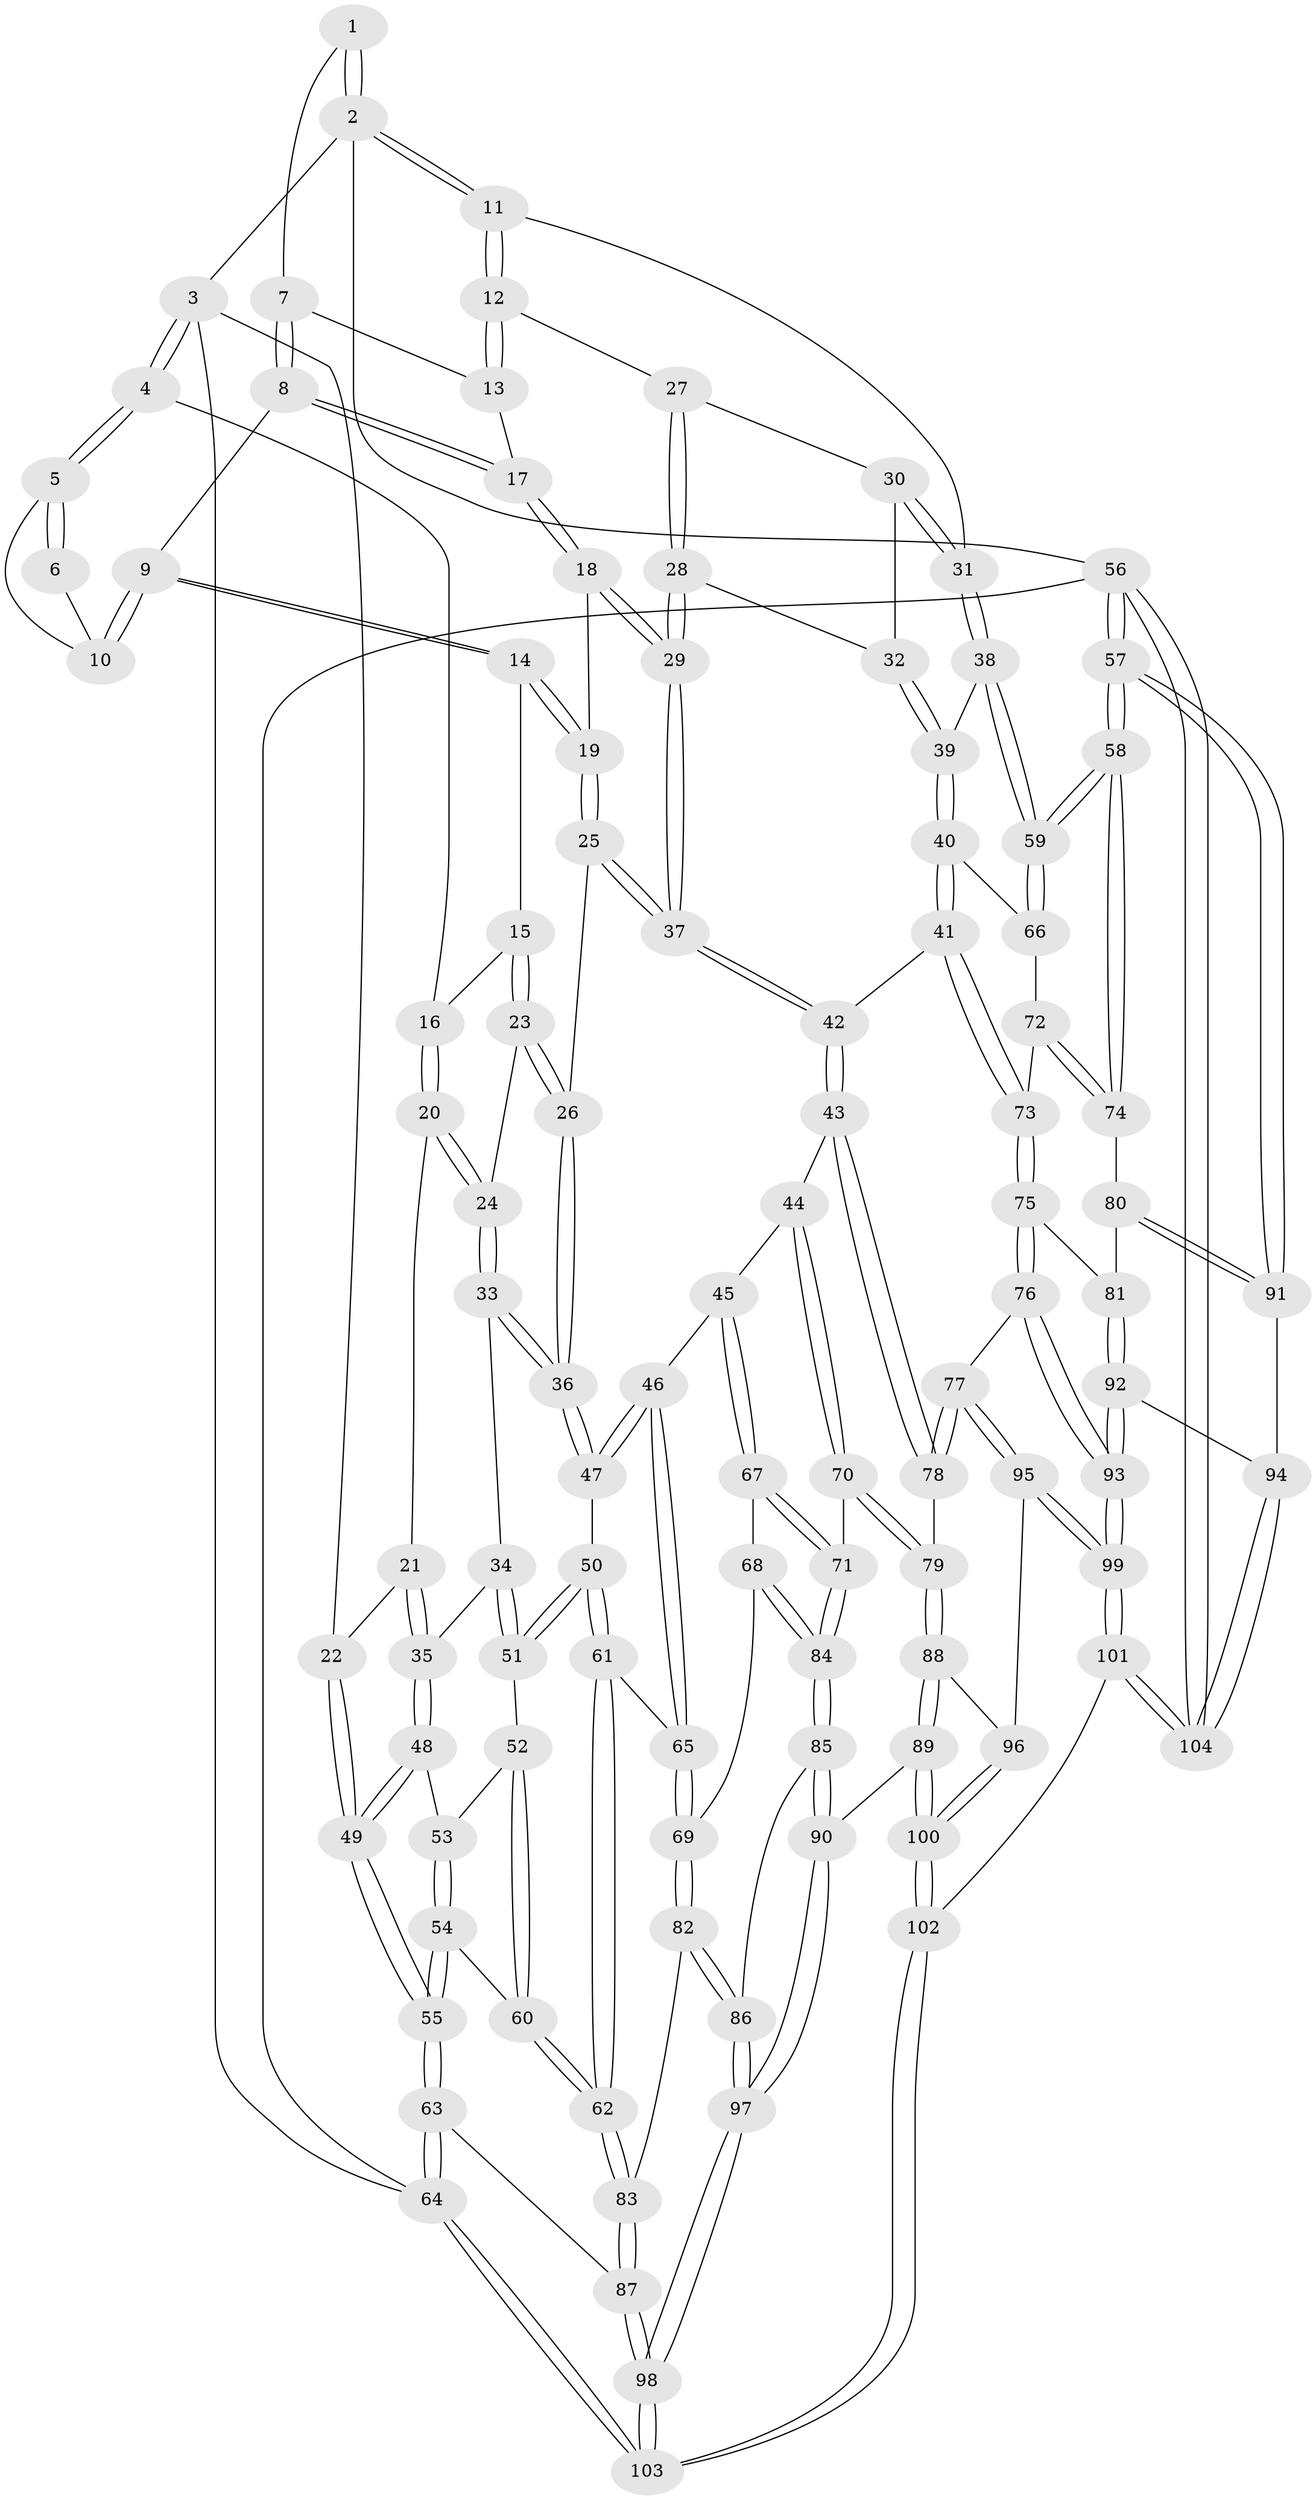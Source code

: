 // Generated by graph-tools (version 1.1) at 2025/50/03/09/25 03:50:59]
// undirected, 104 vertices, 257 edges
graph export_dot {
graph [start="1"]
  node [color=gray90,style=filled];
  1 [pos="+0.7414587738660307+0"];
  2 [pos="+1+0"];
  3 [pos="+0+0"];
  4 [pos="+0.2152631248137622+0"];
  5 [pos="+0.26588624264071237+0"];
  6 [pos="+0.5469129177588159+0"];
  7 [pos="+0.7321298821997194+0"];
  8 [pos="+0.5421383358515371+0.08996092265209052"];
  9 [pos="+0.5387903002807206+0.08885807525694175"];
  10 [pos="+0.5359862757137208+0.04231617987283178"];
  11 [pos="+1+0"];
  12 [pos="+0.7582183000483742+0.12952524261496265"];
  13 [pos="+0.6964074437821656+0.06187595464879809"];
  14 [pos="+0.4685443323816407+0.09752787236164968"];
  15 [pos="+0.2951489351130206+0"];
  16 [pos="+0.26141686188603713+0"];
  17 [pos="+0.5913104951431715+0.11887728769836081"];
  18 [pos="+0.5966166472578501+0.1712791474712797"];
  19 [pos="+0.4569458905417417+0.22476064479954222"];
  20 [pos="+0.1322448973970242+0.196801605695923"];
  21 [pos="+0.11371304278032338+0.20015838671536595"];
  22 [pos="+0+0"];
  23 [pos="+0.30704323893766183+0.1536672515738898"];
  24 [pos="+0.17867456913695814+0.23703144389441827"];
  25 [pos="+0.4280476318781006+0.28911912939620965"];
  26 [pos="+0.3681122174270254+0.3043666216513232"];
  27 [pos="+0.7636323385599261+0.14515186359842414"];
  28 [pos="+0.7208868048047814+0.28205388925284014"];
  29 [pos="+0.6596886009548606+0.3130177067808932"];
  30 [pos="+0.8543903961935418+0.156598349028918"];
  31 [pos="+1+0"];
  32 [pos="+0.8526700419034771+0.3064364528848526"];
  33 [pos="+0.22036440851872993+0.347947966465481"];
  34 [pos="+0.04323685130600871+0.36989688464777193"];
  35 [pos="+0.027676279858831043+0.36531483913626944"];
  36 [pos="+0.3044715221844624+0.38633906027797665"];
  37 [pos="+0.6293733504953826+0.3595502532555739"];
  38 [pos="+1+0.2764818636538614"];
  39 [pos="+0.9549845111510654+0.3544004127556606"];
  40 [pos="+0.8487197316076024+0.5035961885016779"];
  41 [pos="+0.8437313564579328+0.50999402783876"];
  42 [pos="+0.6342903049748689+0.4551360332123089"];
  43 [pos="+0.6165285038306363+0.48181458731471616"];
  44 [pos="+0.5006397479153373+0.5082027336689434"];
  45 [pos="+0.35745568428391944+0.4862648570128161"];
  46 [pos="+0.33434949730966645+0.4622559423369424"];
  47 [pos="+0.308536450893091+0.4256872212632398"];
  48 [pos="+0+0.3702086682099219"];
  49 [pos="+0+0.34135719788621005"];
  50 [pos="+0.1780349334114058+0.5161798657284711"];
  51 [pos="+0.11772148827943738+0.4879369960648211"];
  52 [pos="+0.08042892538413023+0.518722710657633"];
  53 [pos="+0.022829516222548925+0.49376343744479323"];
  54 [pos="+0.036552277129033896+0.6287127678775578"];
  55 [pos="+0+0.6589556173688731"];
  56 [pos="+1+1"];
  57 [pos="+1+0.8374609770060584"];
  58 [pos="+1+0.6196747113181819"];
  59 [pos="+1+0.4882392396935342"];
  60 [pos="+0.039143655985289086+0.6290557461506733"];
  61 [pos="+0.17283549040142915+0.5397445199612033"];
  62 [pos="+0.09473171244851035+0.6514633927328533"];
  63 [pos="+0+0.7316279083721118"];
  64 [pos="+0+1"];
  65 [pos="+0.23737953690743444+0.6122258757253056"];
  66 [pos="+1+0.5374831453826062"];
  67 [pos="+0.35753593357043745+0.5283808506578349"];
  68 [pos="+0.2566037402527589+0.6510070595583217"];
  69 [pos="+0.24394919297265794+0.652120297931938"];
  70 [pos="+0.45971730485320556+0.6824966253439535"];
  71 [pos="+0.38832761634552093+0.6751616666491592"];
  72 [pos="+0.9414047528747207+0.5762695881071997"];
  73 [pos="+0.8471504596028747+0.5232052013119914"];
  74 [pos="+0.9638103514193241+0.6295437928564954"];
  75 [pos="+0.8291835583688125+0.6084660671642533"];
  76 [pos="+0.7289769614386812+0.7094691987341308"];
  77 [pos="+0.651967118861656+0.6725727113484847"];
  78 [pos="+0.6340754758591532+0.6520499282062014"];
  79 [pos="+0.48355679114018846+0.6970125392755858"];
  80 [pos="+0.9296973275904333+0.7021686092208327"];
  81 [pos="+0.925994770577468+0.7025419913406588"];
  82 [pos="+0.18919599916859053+0.7025834360165394"];
  83 [pos="+0.10717456372226915+0.6684739352896478"];
  84 [pos="+0.37481774443171567+0.6861045275858147"];
  85 [pos="+0.3360249337942601+0.7736403749987424"];
  86 [pos="+0.21050700754936413+0.749330587118319"];
  87 [pos="+0.06611549734777836+0.7780435081454834"];
  88 [pos="+0.49557023721895627+0.8077417890109391"];
  89 [pos="+0.3692682336132924+0.8484650505450881"];
  90 [pos="+0.35996720891223893+0.8437003847064708"];
  91 [pos="+1+0.8065995702941446"];
  92 [pos="+0.7968765973370253+0.831301606286242"];
  93 [pos="+0.7879810689625424+0.8323229072827854"];
  94 [pos="+0.8823014456057042+0.8580594192677817"];
  95 [pos="+0.5688491274789722+0.8325180294825106"];
  96 [pos="+0.5383175987593164+0.8378276999011202"];
  97 [pos="+0.13411881530589223+0.9760494518676591"];
  98 [pos="+0.12732592832023873+0.9844248699687572"];
  99 [pos="+0.7346524217182915+0.912524178838078"];
  100 [pos="+0.47729204399041136+1"];
  101 [pos="+0.6972632100431727+1"];
  102 [pos="+0.48478811993159826+1"];
  103 [pos="+0+1"];
  104 [pos="+1+1"];
  1 -- 2;
  1 -- 2;
  1 -- 7;
  2 -- 3;
  2 -- 11;
  2 -- 11;
  2 -- 56;
  3 -- 4;
  3 -- 4;
  3 -- 22;
  3 -- 64;
  4 -- 5;
  4 -- 5;
  4 -- 16;
  5 -- 6;
  5 -- 6;
  5 -- 10;
  6 -- 10;
  7 -- 8;
  7 -- 8;
  7 -- 13;
  8 -- 9;
  8 -- 17;
  8 -- 17;
  9 -- 10;
  9 -- 10;
  9 -- 14;
  9 -- 14;
  11 -- 12;
  11 -- 12;
  11 -- 31;
  12 -- 13;
  12 -- 13;
  12 -- 27;
  13 -- 17;
  14 -- 15;
  14 -- 19;
  14 -- 19;
  15 -- 16;
  15 -- 23;
  15 -- 23;
  16 -- 20;
  16 -- 20;
  17 -- 18;
  17 -- 18;
  18 -- 19;
  18 -- 29;
  18 -- 29;
  19 -- 25;
  19 -- 25;
  20 -- 21;
  20 -- 24;
  20 -- 24;
  21 -- 22;
  21 -- 35;
  21 -- 35;
  22 -- 49;
  22 -- 49;
  23 -- 24;
  23 -- 26;
  23 -- 26;
  24 -- 33;
  24 -- 33;
  25 -- 26;
  25 -- 37;
  25 -- 37;
  26 -- 36;
  26 -- 36;
  27 -- 28;
  27 -- 28;
  27 -- 30;
  28 -- 29;
  28 -- 29;
  28 -- 32;
  29 -- 37;
  29 -- 37;
  30 -- 31;
  30 -- 31;
  30 -- 32;
  31 -- 38;
  31 -- 38;
  32 -- 39;
  32 -- 39;
  33 -- 34;
  33 -- 36;
  33 -- 36;
  34 -- 35;
  34 -- 51;
  34 -- 51;
  35 -- 48;
  35 -- 48;
  36 -- 47;
  36 -- 47;
  37 -- 42;
  37 -- 42;
  38 -- 39;
  38 -- 59;
  38 -- 59;
  39 -- 40;
  39 -- 40;
  40 -- 41;
  40 -- 41;
  40 -- 66;
  41 -- 42;
  41 -- 73;
  41 -- 73;
  42 -- 43;
  42 -- 43;
  43 -- 44;
  43 -- 78;
  43 -- 78;
  44 -- 45;
  44 -- 70;
  44 -- 70;
  45 -- 46;
  45 -- 67;
  45 -- 67;
  46 -- 47;
  46 -- 47;
  46 -- 65;
  46 -- 65;
  47 -- 50;
  48 -- 49;
  48 -- 49;
  48 -- 53;
  49 -- 55;
  49 -- 55;
  50 -- 51;
  50 -- 51;
  50 -- 61;
  50 -- 61;
  51 -- 52;
  52 -- 53;
  52 -- 60;
  52 -- 60;
  53 -- 54;
  53 -- 54;
  54 -- 55;
  54 -- 55;
  54 -- 60;
  55 -- 63;
  55 -- 63;
  56 -- 57;
  56 -- 57;
  56 -- 104;
  56 -- 104;
  56 -- 64;
  57 -- 58;
  57 -- 58;
  57 -- 91;
  57 -- 91;
  58 -- 59;
  58 -- 59;
  58 -- 74;
  58 -- 74;
  59 -- 66;
  59 -- 66;
  60 -- 62;
  60 -- 62;
  61 -- 62;
  61 -- 62;
  61 -- 65;
  62 -- 83;
  62 -- 83;
  63 -- 64;
  63 -- 64;
  63 -- 87;
  64 -- 103;
  64 -- 103;
  65 -- 69;
  65 -- 69;
  66 -- 72;
  67 -- 68;
  67 -- 71;
  67 -- 71;
  68 -- 69;
  68 -- 84;
  68 -- 84;
  69 -- 82;
  69 -- 82;
  70 -- 71;
  70 -- 79;
  70 -- 79;
  71 -- 84;
  71 -- 84;
  72 -- 73;
  72 -- 74;
  72 -- 74;
  73 -- 75;
  73 -- 75;
  74 -- 80;
  75 -- 76;
  75 -- 76;
  75 -- 81;
  76 -- 77;
  76 -- 93;
  76 -- 93;
  77 -- 78;
  77 -- 78;
  77 -- 95;
  77 -- 95;
  78 -- 79;
  79 -- 88;
  79 -- 88;
  80 -- 81;
  80 -- 91;
  80 -- 91;
  81 -- 92;
  81 -- 92;
  82 -- 83;
  82 -- 86;
  82 -- 86;
  83 -- 87;
  83 -- 87;
  84 -- 85;
  84 -- 85;
  85 -- 86;
  85 -- 90;
  85 -- 90;
  86 -- 97;
  86 -- 97;
  87 -- 98;
  87 -- 98;
  88 -- 89;
  88 -- 89;
  88 -- 96;
  89 -- 90;
  89 -- 100;
  89 -- 100;
  90 -- 97;
  90 -- 97;
  91 -- 94;
  92 -- 93;
  92 -- 93;
  92 -- 94;
  93 -- 99;
  93 -- 99;
  94 -- 104;
  94 -- 104;
  95 -- 96;
  95 -- 99;
  95 -- 99;
  96 -- 100;
  96 -- 100;
  97 -- 98;
  97 -- 98;
  98 -- 103;
  98 -- 103;
  99 -- 101;
  99 -- 101;
  100 -- 102;
  100 -- 102;
  101 -- 102;
  101 -- 104;
  101 -- 104;
  102 -- 103;
  102 -- 103;
}
